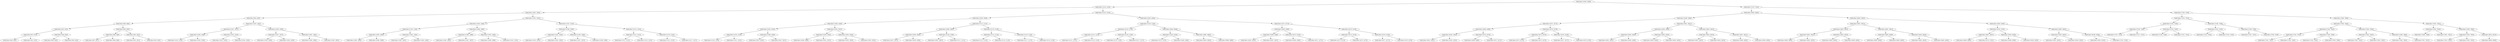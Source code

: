 digraph G{
1127961711 [label="Node{data=[4280, 4280]}"]
1127961711 -> 165550981
165550981 [label="Node{data=[1518, 1518]}"]
165550981 -> 1027629029
1027629029 [label="Node{data=[1063, 1063]}"]
1027629029 -> 1388767577
1388767577 [label="Node{data=[954, 954]}"]
1388767577 -> 1262966594
1262966594 [label="Node{data=[946, 946]}"]
1262966594 -> 842821532
842821532 [label="Node{data=[922, 922]}"]
842821532 -> 230465865
230465865 [label="Node{data=[875, 875]}"]
230465865 -> 1750404486
1750404486 [label="Node{data=[843, 843]}"]
230465865 -> 433699465
433699465 [label="Node{data=[912, 912]}"]
842821532 -> 1212708513
1212708513 [label="Node{data=[944, 944]}"]
1212708513 -> 538325000
538325000 [label="Node{data=[943, 943]}"]
1212708513 -> 1626288305
1626288305 [label="Node{data=[945, 945]}"]
1262966594 -> 876008407
876008407 [label="Node{data=[950, 950]}"]
876008407 -> 1061181070
1061181070 [label="Node{data=[948, 948]}"]
1061181070 -> 776447774
776447774 [label="Node{data=[947, 947]}"]
1061181070 -> 934572255
934572255 [label="Node{data=[949, 949]}"]
876008407 -> 899589525
899589525 [label="Node{data=[952, 952]}"]
899589525 -> 148337038
148337038 [label="Node{data=[951, 951]}"]
899589525 -> 465258717
465258717 [label="Node{data=[953, 953]}"]
1388767577 -> 262005245
262005245 [label="Node{data=[1055, 1055]}"]
262005245 -> 1341083542
1341083542 [label="Node{data=[1051, 1051]}"]
1341083542 -> 2089229540
2089229540 [label="Node{data=[1049, 1049]}"]
2089229540 -> 1027296777
1027296777 [label="Node{data=[1010, 1010]}"]
2089229540 -> 1573507674
1573507674 [label="Node{data=[1050, 1050]}"]
1341083542 -> 1752151434
1752151434 [label="Node{data=[1053, 1053]}"]
1752151434 -> 743171167
743171167 [label="Node{data=[1052, 1052]}"]
1752151434 -> 1273474265
1273474265 [label="Node{data=[1054, 1054]}"]
262005245 -> 1487924477
1487924477 [label="Node{data=[1059, 1059]}"]
1487924477 -> 1299829127
1299829127 [label="Node{data=[1057, 1057]}"]
1299829127 -> 1046723947
1046723947 [label="Node{data=[1056, 1056]}"]
1299829127 -> 1209290522
1209290522 [label="Node{data=[1058, 1058]}"]
1487924477 -> 1870367457
1870367457 [label="Node{data=[1061, 1061]}"]
1870367457 -> 1821215584
1821215584 [label="Node{data=[1060, 1060]}"]
1870367457 -> 1336343423
1336343423 [label="Node{data=[1062, 1062]}"]
1027629029 -> 622854414
622854414 [label="Node{data=[1502, 1502]}"]
622854414 -> 373275593
373275593 [label="Node{data=[1494, 1494]}"]
373275593 -> 376042725
376042725 [label="Node{data=[1162, 1162]}"]
376042725 -> 1852606548
1852606548 [label="Node{data=[1065, 1065]}"]
1852606548 -> 1273093350
1273093350 [label="Node{data=[1064, 1064]}"]
1852606548 -> 543938464
543938464 [label="Node{data=[1080, 1080]}"]
376042725 -> 2046611860
2046611860 [label="Node{data=[1492, 1492]}"]
2046611860 -> 1943587031
1943587031 [label="Node{data=[1491, 1491]}"]
2046611860 -> 907754662
907754662 [label="Node{data=[1493, 1493]}"]
373275593 -> 1211317010
1211317010 [label="Node{data=[1498, 1498]}"]
1211317010 -> 1465656305
1465656305 [label="Node{data=[1496, 1496]}"]
1465656305 -> 1660409789
1660409789 [label="Node{data=[1495, 1495]}"]
1465656305 -> 233191753
233191753 [label="Node{data=[1497, 1497]}"]
1211317010 -> 1549563980
1549563980 [label="Node{data=[1500, 1500]}"]
1549563980 -> 1781111709
1781111709 [label="Node{data=[1499, 1499]}"]
1549563980 -> 910156634
910156634 [label="Node{data=[1501, 1501]}"]
622854414 -> 170899621
170899621 [label="Node{data=[1510, 1510]}"]
170899621 -> 890126260
890126260 [label="Node{data=[1506, 1506]}"]
890126260 -> 333295611
333295611 [label="Node{data=[1504, 1504]}"]
333295611 -> 1513204713
1513204713 [label="Node{data=[1503, 1503]}"]
333295611 -> 766302874
766302874 [label="Node{data=[1505, 1505]}"]
890126260 -> 1771811588
1771811588 [label="Node{data=[1508, 1508]}"]
1771811588 -> 390560699
390560699 [label="Node{data=[1507, 1507]}"]
1771811588 -> 1090446425
1090446425 [label="Node{data=[1509, 1509]}"]
170899621 -> 198024918
198024918 [label="Node{data=[1514, 1514]}"]
198024918 -> 1073352504
1073352504 [label="Node{data=[1512, 1512]}"]
1073352504 -> 332149215
332149215 [label="Node{data=[1511, 1511]}"]
1073352504 -> 614978515
614978515 [label="Node{data=[1513, 1513]}"]
198024918 -> 1140572863
1140572863 [label="Node{data=[1516, 1516]}"]
1140572863 -> 748127799
748127799 [label="Node{data=[1515, 1515]}"]
1140572863 -> 1579620531
1579620531 [label="Node{data=[1517, 1517]}"]
165550981 -> 1141137903
1141137903 [label="Node{data=[2120, 2120]}"]
1141137903 -> 1501019626
1501019626 [label="Node{data=[2056, 2056]}"]
1501019626 -> 1237401293
1237401293 [label="Node{data=[2048, 2048]}"]
1237401293 -> 793068998
793068998 [label="Node{data=[2016, 2016]}"]
793068998 -> 1210663640
1210663640 [label="Node{data=[1520, 1520]}"]
1210663640 -> 752168666
752168666 [label="Node{data=[1519, 1519]}"]
1210663640 -> 1814190811
1814190811 [label="Node{data=[1521, 1521]}"]
793068998 -> 1774995948
1774995948 [label="Node{data=[2046, 2046]}"]
1774995948 -> 1802627471
1802627471 [label="Node{data=[2023, 2023]}"]
1774995948 -> 1859631557
1859631557 [label="Node{data=[2047, 2047]}"]
1237401293 -> 274580038
274580038 [label="Node{data=[2052, 2052]}"]
274580038 -> 458582664
458582664 [label="Node{data=[2050, 2050]}"]
458582664 -> 2139936252
2139936252 [label="Node{data=[2049, 2049]}"]
458582664 -> 742806105
742806105 [label="Node{data=[2051, 2051]}"]
274580038 -> 1391983205
1391983205 [label="Node{data=[2054, 2054]}"]
1391983205 -> 1657199513
1657199513 [label="Node{data=[2053, 2053]}"]
1391983205 -> 2080162056
2080162056 [label="Node{data=[2055, 2055]}"]
1501019626 -> 1706459316
1706459316 [label="Node{data=[2112, 2112]}"]
1706459316 -> 142568117
142568117 [label="Node{data=[2060, 2060]}"]
142568117 -> 1546740272
1546740272 [label="Node{data=[2058, 2058]}"]
1546740272 -> 1096293439
1096293439 [label="Node{data=[2057, 2057]}"]
1546740272 -> 280663936
280663936 [label="Node{data=[2059, 2059]}"]
142568117 -> 1667460576
1667460576 [label="Node{data=[2108, 2108]}"]
1667460576 -> 882156382
882156382 [label="Node{data=[2061, 2061]}"]
1667460576 -> 892135447
892135447 [label="Node{data=[2111, 2111]}"]
1706459316 -> 1903062949
1903062949 [label="Node{data=[2116, 2116]}"]
1903062949 -> 152702981
152702981 [label="Node{data=[2114, 2114]}"]
152702981 -> 411425835
411425835 [label="Node{data=[2113, 2113]}"]
152702981 -> 1245442940
1245442940 [label="Node{data=[2115, 2115]}"]
1903062949 -> 1219145433
1219145433 [label="Node{data=[2118, 2118]}"]
1219145433 -> 292099569
292099569 [label="Node{data=[2117, 2117]}"]
1219145433 -> 666625907
666625907 [label="Node{data=[2119, 2119]}"]
1141137903 -> 848187627
848187627 [label="Node{data=[4264, 4264]}"]
848187627 -> 802159621
802159621 [label="Node{data=[2128, 2128]}"]
802159621 -> 1993384592
1993384592 [label="Node{data=[2124, 2124]}"]
1993384592 -> 245908294
245908294 [label="Node{data=[2122, 2122]}"]
245908294 -> 1314997104
1314997104 [label="Node{data=[2121, 2121]}"]
245908294 -> 505323885
505323885 [label="Node{data=[2123, 2123]}"]
1993384592 -> 1839813660
1839813660 [label="Node{data=[2126, 2126]}"]
1839813660 -> 559384732
559384732 [label="Node{data=[2125, 2125]}"]
1839813660 -> 1709778181
1709778181 [label="Node{data=[2127, 2127]}"]
802159621 -> 244839708
244839708 [label="Node{data=[3048, 3048]}"]
244839708 -> 691620198
691620198 [label="Node{data=[2429, 2429]}"]
691620198 -> 876029877
876029877 [label="Node{data=[2375, 2375]}"]
691620198 -> 417004859
417004859 [label="Node{data=[2449, 2449]}"]
244839708 -> 693421097
693421097 [label="Node{data=[3863, 3863]}"]
693421097 -> 1246087708
1246087708 [label="Node{data=[3843, 3843]}"]
693421097 -> 1195525742
1195525742 [label="Node{data=[3896, 3896]}"]
848187627 -> 138303640
138303640 [label="Node{data=[4272, 4272]}"]
138303640 -> 130326586
130326586 [label="Node{data=[4268, 4268]}"]
130326586 -> 1672843252
1672843252 [label="Node{data=[4266, 4266]}"]
1672843252 -> 915526874
915526874 [label="Node{data=[4265, 4265]}"]
1672843252 -> 1284612104
1284612104 [label="Node{data=[4267, 4267]}"]
130326586 -> 1861622992
1861622992 [label="Node{data=[4270, 4270]}"]
1861622992 -> 561243349
561243349 [label="Node{data=[4269, 4269]}"]
1861622992 -> 427606821
427606821 [label="Node{data=[4271, 4271]}"]
138303640 -> 1479320034
1479320034 [label="Node{data=[4276, 4276]}"]
1479320034 -> 107095723
107095723 [label="Node{data=[4274, 4274]}"]
107095723 -> 940130302
940130302 [label="Node{data=[4273, 4273]}"]
107095723 -> 1192474161
1192474161 [label="Node{data=[4275, 4275]}"]
1479320034 -> 2047683712
2047683712 [label="Node{data=[4278, 4278]}"]
2047683712 -> 1833765396
1833765396 [label="Node{data=[4277, 4277]}"]
2047683712 -> 483016332
483016332 [label="Node{data=[4279, 4279]}"]
1127961711 -> 1186111770
1186111770 [label="Node{data=[7524, 7524]}"]
1186111770 -> 1439235168
1439235168 [label="Node{data=[4629, 4629]}"]
1439235168 -> 1355829607
1355829607 [label="Node{data=[4580, 4580]}"]
1355829607 -> 497232815
497232815 [label="Node{data=[4572, 4572]}"]
497232815 -> 1313534832
1313534832 [label="Node{data=[4568, 4568]}"]
1313534832 -> 1559444773
1559444773 [label="Node{data=[4282, 4282]}"]
1559444773 -> 251266229
251266229 [label="Node{data=[4281, 4281]}"]
1559444773 -> 176203926
176203926 [label="Node{data=[4332, 4332]}"]
1313534832 -> 331881413
331881413 [label="Node{data=[4570, 4570]}"]
331881413 -> 1444353676
1444353676 [label="Node{data=[4569, 4569]}"]
331881413 -> 135692119
135692119 [label="Node{data=[4571, 4571]}"]
497232815 -> 123577051
123577051 [label="Node{data=[4576, 4576]}"]
123577051 -> 1410897862
1410897862 [label="Node{data=[4574, 4574]}"]
1410897862 -> 987060415
987060415 [label="Node{data=[4573, 4573]}"]
1410897862 -> 25322613
25322613 [label="Node{data=[4575, 4575]}"]
123577051 -> 1805866468
1805866468 [label="Node{data=[4578, 4578]}"]
1805866468 -> 2064996849
2064996849 [label="Node{data=[4577, 4577]}"]
1805866468 -> 1796597388
1796597388 [label="Node{data=[4579, 4579]}"]
1355829607 -> 2040956503
2040956503 [label="Node{data=[4621, 4621]}"]
2040956503 -> 148631794
148631794 [label="Node{data=[4584, 4584]}"]
148631794 -> 1506867913
1506867913 [label="Node{data=[4582, 4582]}"]
1506867913 -> 490030841
490030841 [label="Node{data=[4581, 4581]}"]
1506867913 -> 1357705014
1357705014 [label="Node{data=[4583, 4583]}"]
148631794 -> 124246457
124246457 [label="Node{data=[4592, 4592]}"]
124246457 -> 1497333038
1497333038 [label="Node{data=[4585, 4585]}"]
124246457 -> 1854597758
1854597758 [label="Node{data=[4620, 4620]}"]
2040956503 -> 1495805382
1495805382 [label="Node{data=[4625, 4625]}"]
1495805382 -> 1614519627
1614519627 [label="Node{data=[4623, 4623]}"]
1614519627 -> 1120885359
1120885359 [label="Node{data=[4622, 4622]}"]
1614519627 -> 2066710866
2066710866 [label="Node{data=[4624, 4624]}"]
1495805382 -> 1668400620
1668400620 [label="Node{data=[4627, 4627]}"]
1668400620 -> 1604111628
1604111628 [label="Node{data=[4626, 4626]}"]
1668400620 -> 1731782834
1731782834 [label="Node{data=[4628, 4628]}"]
1439235168 -> 1620758550
1620758550 [label="Node{data=[4645, 4645]}"]
1620758550 -> 229193548
229193548 [label="Node{data=[4637, 4637]}"]
229193548 -> 879001432
879001432 [label="Node{data=[4633, 4633]}"]
879001432 -> 347696158
347696158 [label="Node{data=[4631, 4631]}"]
347696158 -> 580195583
580195583 [label="Node{data=[4630, 4630]}"]
347696158 -> 1715623094
1715623094 [label="Node{data=[4632, 4632]}"]
879001432 -> 1900767641
1900767641 [label="Node{data=[4635, 4635]}"]
1900767641 -> 776806962
776806962 [label="Node{data=[4634, 4634]}"]
1900767641 -> 620095976
620095976 [label="Node{data=[4636, 4636]}"]
229193548 -> 1357311524
1357311524 [label="Node{data=[4641, 4641]}"]
1357311524 -> 2060145152
2060145152 [label="Node{data=[4639, 4639]}"]
2060145152 -> 1028695001
1028695001 [label="Node{data=[4638, 4638]}"]
2060145152 -> 912373554
912373554 [label="Node{data=[4640, 4640]}"]
1357311524 -> 1360132116
1360132116 [label="Node{data=[4643, 4643]}"]
1360132116 -> 1911225188
1911225188 [label="Node{data=[4642, 4642]}"]
1360132116 -> 1226621163
1226621163 [label="Node{data=[4644, 4644]}"]
1620758550 -> 1920939741
1920939741 [label="Node{data=[5030, 5030]}"]
1920939741 -> 745578974
745578974 [label="Node{data=[4702, 4702]}"]
745578974 -> 182931183
182931183 [label="Node{data=[4647, 4647]}"]
182931183 -> 626252992
626252992 [label="Node{data=[4646, 4646]}"]
182931183 -> 781307753
781307753 [label="Node{data=[4701, 4701]}"]
745578974 -> 122086708
122086708 [label="Node{data=[5028, 5028]}"]
122086708 -> 929452805
929452805 [label="Node{data=[5008, 5008]}"]
122086708 -> 208157941
208157941 [label="Node{data=[5029, 5029]}"]
1920939741 -> 740442262
740442262 [label="Node{data=[5085, 5085]}"]
740442262 -> 486371171
486371171 [label="Node{data=[5033, 5033]}"]
486371171 -> 419887490
419887490 [label="Node{data=[5032, 5032]}"]
486371171 -> 1413804483
1413804483 [label="Node{data=[5034, 5034]}"]
740442262 -> 1784425773
1784425773 [label="Node{data=[6196, 6196]}"]
1784425773 -> 497930610
497930610 [label="Node{data=[6192, 6192]}"]
1784425773 -> 868872620
868872620 [label="Node{data=[7523, 7523]}"]
1186111770 -> 1081132287
1081132287 [label="Node{data=[7540, 7540]}"]
1081132287 -> 1271835801
1271835801 [label="Node{data=[7532, 7532]}"]
1271835801 -> 949732051
949732051 [label="Node{data=[7528, 7528]}"]
949732051 -> 1143148797
1143148797 [label="Node{data=[7526, 7526]}"]
1143148797 -> 36856762
36856762 [label="Node{data=[7525, 7525]}"]
1143148797 -> 1017560321
1017560321 [label="Node{data=[7527, 7527]}"]
949732051 -> 1523416348
1523416348 [label="Node{data=[7530, 7530]}"]
1523416348 -> 112536128
112536128 [label="Node{data=[7529, 7529]}"]
1523416348 -> 395028127
395028127 [label="Node{data=[7531, 7531]}"]
1271835801 -> 508317658
508317658 [label="Node{data=[7536, 7536]}"]
508317658 -> 794358930
794358930 [label="Node{data=[7534, 7534]}"]
794358930 -> 9452563
9452563 [label="Node{data=[7533, 7533]}"]
794358930 -> 1256578496
1256578496 [label="Node{data=[7535, 7535]}"]
508317658 -> 917203417
917203417 [label="Node{data=[7538, 7538]}"]
917203417 -> 1589635066
1589635066 [label="Node{data=[7537, 7537]}"]
917203417 -> 1598961818
1598961818 [label="Node{data=[7539, 7539]}"]
1081132287 -> 1000469870
1000469870 [label="Node{data=[7648, 7648]}"]
1000469870 -> 1453962850
1453962850 [label="Node{data=[7640, 7640]}"]
1453962850 -> 2005408634
2005408634 [label="Node{data=[7544, 7544]}"]
2005408634 -> 1504475129
1504475129 [label="Node{data=[7542, 7542]}"]
1504475129 -> 1838342951
1838342951 [label="Node{data=[7541, 7541]}"]
1504475129 -> 1980973649
1980973649 [label="Node{data=[7543, 7543]}"]
2005408634 -> 1098372130
1098372130 [label="Node{data=[7546, 7546]}"]
1098372130 -> 2078175306
2078175306 [label="Node{data=[7545, 7545]}"]
1098372130 -> 19873741
19873741 [label="Node{data=[7639, 7639]}"]
1453962850 -> 1841489011
1841489011 [label="Node{data=[7644, 7644]}"]
1841489011 -> 317455149
317455149 [label="Node{data=[7642, 7642]}"]
317455149 -> 448763162
448763162 [label="Node{data=[7641, 7641]}"]
317455149 -> 1653997783
1653997783 [label="Node{data=[7643, 7643]}"]
1841489011 -> 403542410
403542410 [label="Node{data=[7646, 7646]}"]
403542410 -> 1441936181
1441936181 [label="Node{data=[7645, 7645]}"]
403542410 -> 864254932
864254932 [label="Node{data=[7647, 7647]}"]
1000469870 -> 1640056267
1640056267 [label="Node{data=[7652, 7652]}"]
1640056267 -> 355731896
355731896 [label="Node{data=[7650, 7650]}"]
355731896 -> 1360788400
1360788400 [label="Node{data=[7649, 7649]}"]
355731896 -> 2045671324
2045671324 [label="Node{data=[7651, 7651]}"]
1640056267 -> 308976247
308976247 [label="Node{data=[7656, 7656]}"]
308976247 -> 665204811
665204811 [label="Node{data=[7654, 7654]}"]
665204811 -> 703496564
703496564 [label="Node{data=[7653, 7653]}"]
665204811 -> 590762306
590762306 [label="Node{data=[7655, 7655]}"]
308976247 -> 1699335793
1699335793 [label="Node{data=[8013, 8013]}"]
1699335793 -> 1933301491
1933301491 [label="Node{data=[8064, 8064]}"]
}